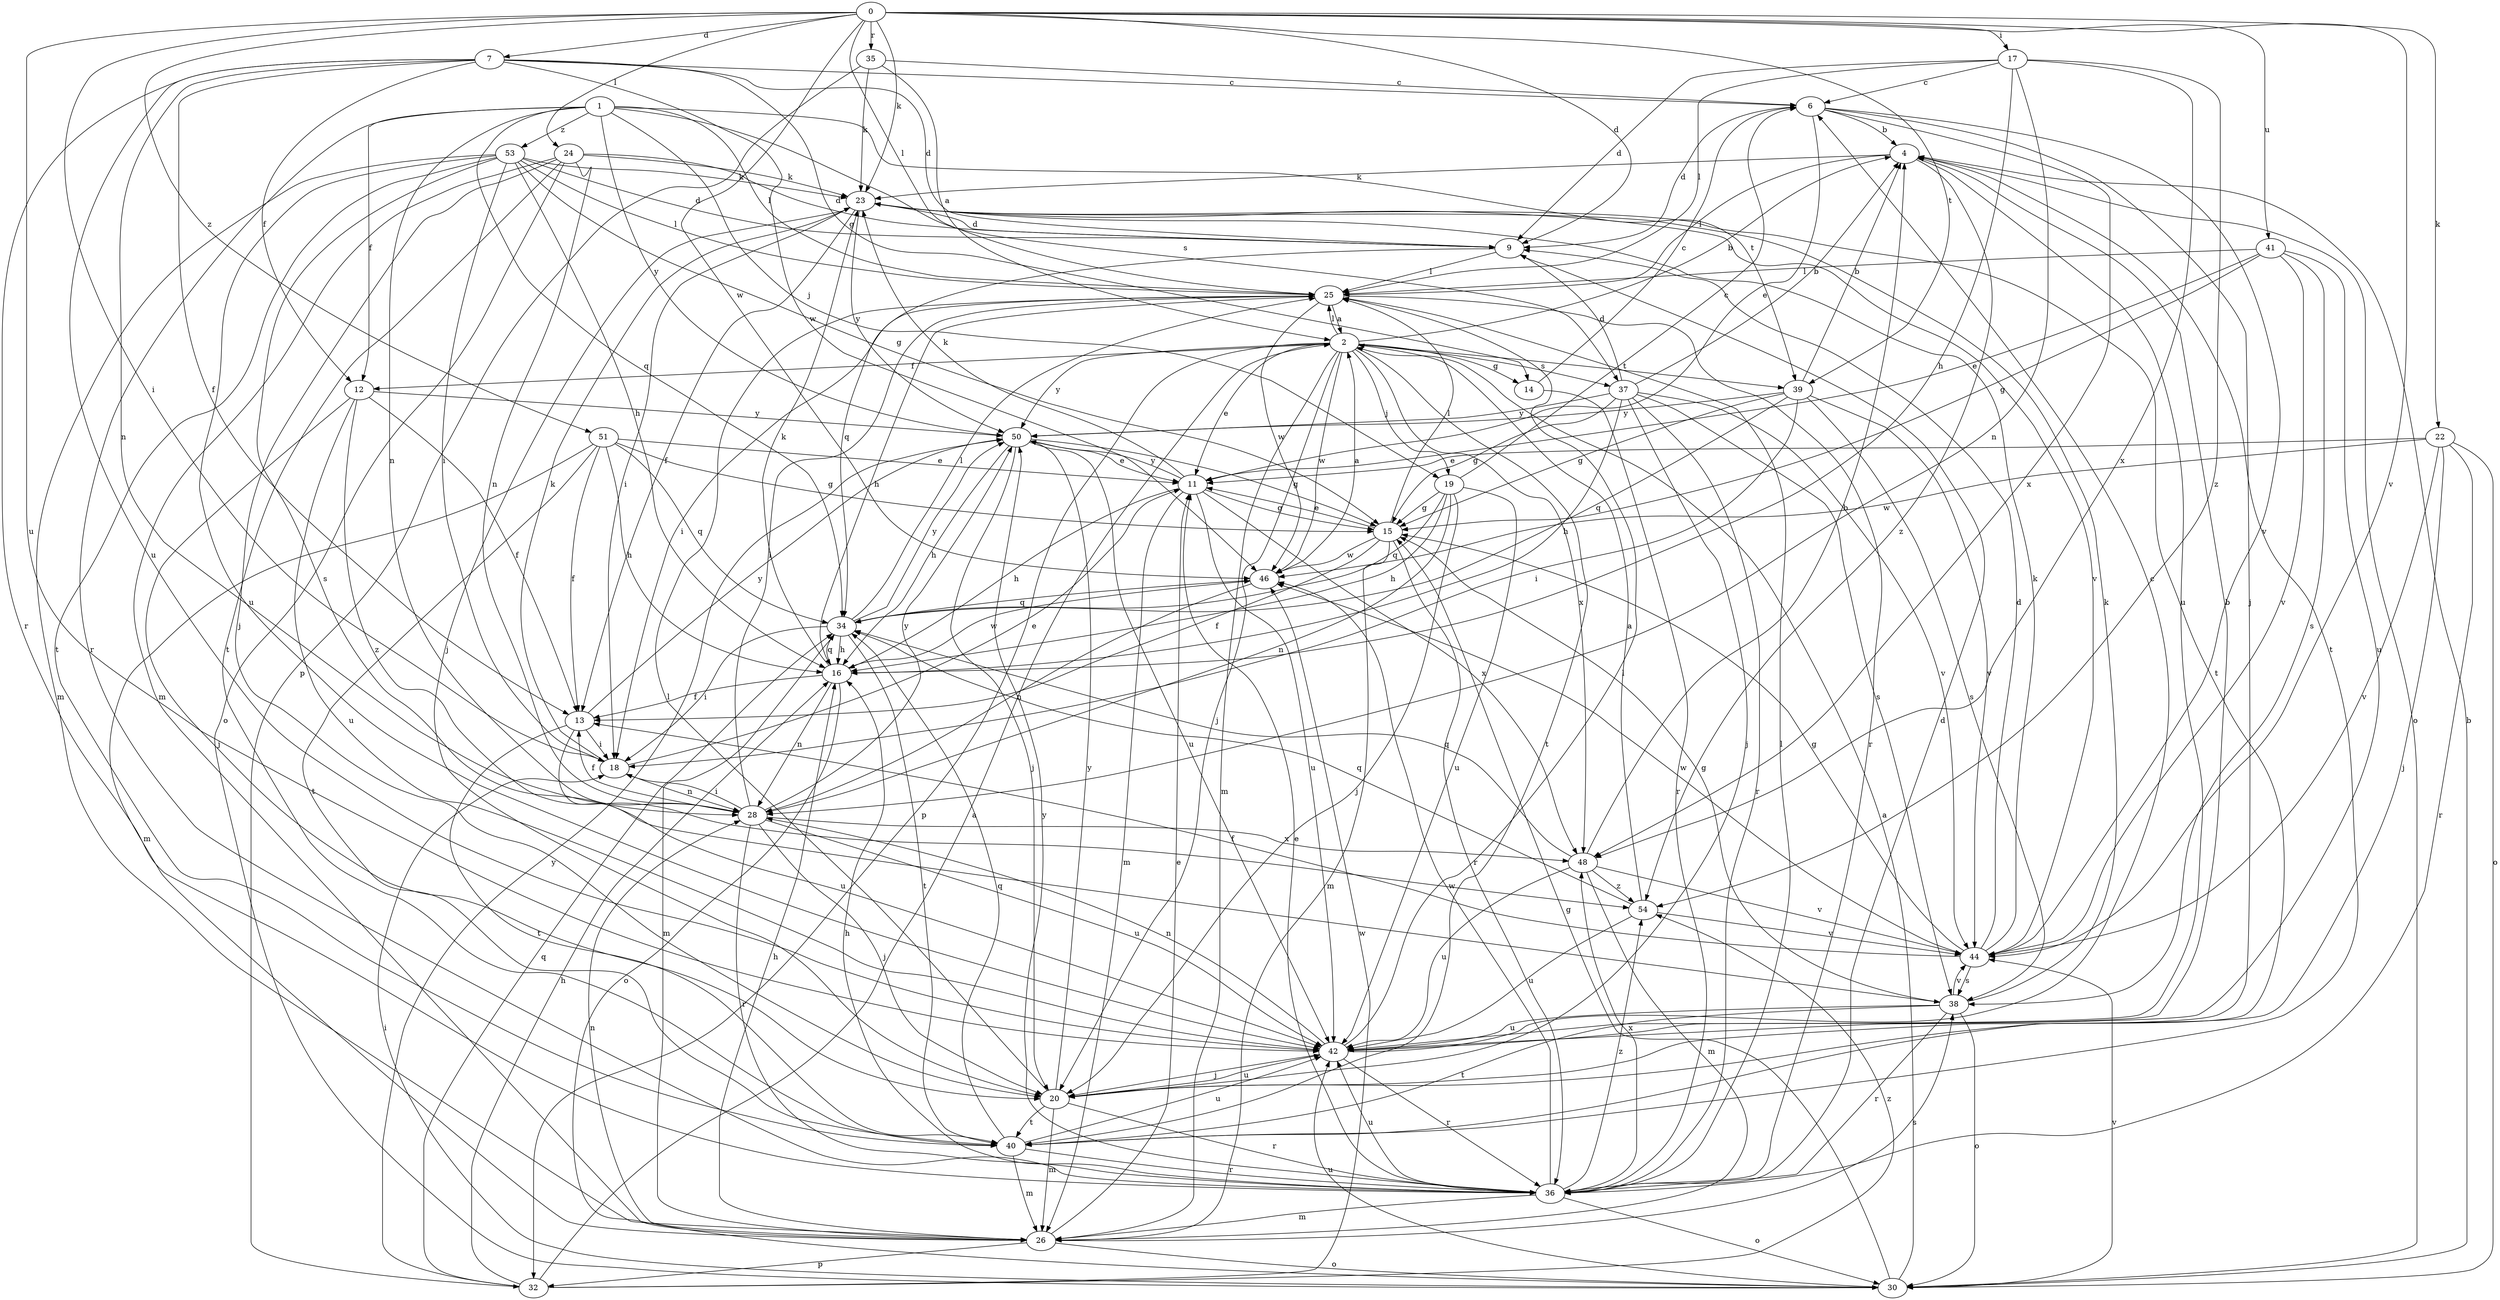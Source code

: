 strict digraph  {
0;
1;
2;
4;
6;
7;
9;
11;
12;
13;
14;
15;
16;
17;
18;
19;
20;
22;
23;
24;
25;
26;
28;
30;
32;
34;
35;
36;
37;
38;
39;
40;
41;
42;
44;
46;
48;
50;
51;
53;
54;
0 -> 7  [label=d];
0 -> 9  [label=d];
0 -> 17  [label=i];
0 -> 18  [label=i];
0 -> 22  [label=k];
0 -> 23  [label=k];
0 -> 24  [label=l];
0 -> 25  [label=l];
0 -> 35  [label=r];
0 -> 39  [label=t];
0 -> 41  [label=u];
0 -> 42  [label=u];
0 -> 44  [label=v];
0 -> 46  [label=w];
0 -> 51  [label=z];
1 -> 12  [label=f];
1 -> 19  [label=j];
1 -> 25  [label=l];
1 -> 28  [label=n];
1 -> 34  [label=q];
1 -> 36  [label=r];
1 -> 37  [label=s];
1 -> 39  [label=t];
1 -> 50  [label=y];
1 -> 53  [label=z];
2 -> 4  [label=b];
2 -> 11  [label=e];
2 -> 12  [label=f];
2 -> 14  [label=g];
2 -> 19  [label=j];
2 -> 20  [label=j];
2 -> 25  [label=l];
2 -> 26  [label=m];
2 -> 32  [label=p];
2 -> 37  [label=s];
2 -> 39  [label=t];
2 -> 40  [label=t];
2 -> 46  [label=w];
2 -> 48  [label=x];
2 -> 50  [label=y];
4 -> 23  [label=k];
4 -> 25  [label=l];
4 -> 30  [label=o];
4 -> 40  [label=t];
4 -> 42  [label=u];
4 -> 54  [label=z];
6 -> 4  [label=b];
6 -> 9  [label=d];
6 -> 11  [label=e];
6 -> 20  [label=j];
6 -> 44  [label=v];
6 -> 48  [label=x];
7 -> 6  [label=c];
7 -> 9  [label=d];
7 -> 12  [label=f];
7 -> 13  [label=f];
7 -> 14  [label=g];
7 -> 28  [label=n];
7 -> 36  [label=r];
7 -> 42  [label=u];
7 -> 46  [label=w];
9 -> 25  [label=l];
9 -> 34  [label=q];
11 -> 15  [label=g];
11 -> 16  [label=h];
11 -> 23  [label=k];
11 -> 26  [label=m];
11 -> 42  [label=u];
11 -> 48  [label=x];
11 -> 50  [label=y];
12 -> 13  [label=f];
12 -> 20  [label=j];
12 -> 42  [label=u];
12 -> 50  [label=y];
12 -> 54  [label=z];
13 -> 18  [label=i];
13 -> 40  [label=t];
13 -> 42  [label=u];
13 -> 50  [label=y];
14 -> 6  [label=c];
14 -> 36  [label=r];
15 -> 11  [label=e];
15 -> 13  [label=f];
15 -> 25  [label=l];
15 -> 26  [label=m];
15 -> 36  [label=r];
15 -> 46  [label=w];
16 -> 13  [label=f];
16 -> 23  [label=k];
16 -> 28  [label=n];
16 -> 30  [label=o];
16 -> 34  [label=q];
16 -> 46  [label=w];
17 -> 6  [label=c];
17 -> 9  [label=d];
17 -> 16  [label=h];
17 -> 25  [label=l];
17 -> 28  [label=n];
17 -> 48  [label=x];
17 -> 54  [label=z];
18 -> 11  [label=e];
18 -> 23  [label=k];
18 -> 28  [label=n];
19 -> 6  [label=c];
19 -> 15  [label=g];
19 -> 16  [label=h];
19 -> 20  [label=j];
19 -> 28  [label=n];
19 -> 34  [label=q];
19 -> 42  [label=u];
20 -> 25  [label=l];
20 -> 26  [label=m];
20 -> 36  [label=r];
20 -> 40  [label=t];
20 -> 42  [label=u];
20 -> 50  [label=y];
22 -> 11  [label=e];
22 -> 20  [label=j];
22 -> 30  [label=o];
22 -> 36  [label=r];
22 -> 44  [label=v];
22 -> 46  [label=w];
23 -> 9  [label=d];
23 -> 13  [label=f];
23 -> 18  [label=i];
23 -> 20  [label=j];
23 -> 40  [label=t];
23 -> 44  [label=v];
23 -> 50  [label=y];
24 -> 9  [label=d];
24 -> 20  [label=j];
24 -> 23  [label=k];
24 -> 26  [label=m];
24 -> 28  [label=n];
24 -> 30  [label=o];
24 -> 40  [label=t];
25 -> 2  [label=a];
25 -> 16  [label=h];
25 -> 18  [label=i];
25 -> 36  [label=r];
25 -> 46  [label=w];
26 -> 11  [label=e];
26 -> 16  [label=h];
26 -> 28  [label=n];
26 -> 30  [label=o];
26 -> 32  [label=p];
26 -> 38  [label=s];
28 -> 13  [label=f];
28 -> 18  [label=i];
28 -> 20  [label=j];
28 -> 25  [label=l];
28 -> 36  [label=r];
28 -> 42  [label=u];
28 -> 48  [label=x];
28 -> 50  [label=y];
30 -> 2  [label=a];
30 -> 4  [label=b];
30 -> 15  [label=g];
30 -> 18  [label=i];
30 -> 42  [label=u];
30 -> 44  [label=v];
32 -> 2  [label=a];
32 -> 16  [label=h];
32 -> 34  [label=q];
32 -> 46  [label=w];
32 -> 50  [label=y];
32 -> 54  [label=z];
34 -> 16  [label=h];
34 -> 18  [label=i];
34 -> 25  [label=l];
34 -> 26  [label=m];
34 -> 40  [label=t];
34 -> 50  [label=y];
35 -> 2  [label=a];
35 -> 6  [label=c];
35 -> 23  [label=k];
35 -> 32  [label=p];
36 -> 9  [label=d];
36 -> 11  [label=e];
36 -> 16  [label=h];
36 -> 25  [label=l];
36 -> 26  [label=m];
36 -> 30  [label=o];
36 -> 42  [label=u];
36 -> 46  [label=w];
36 -> 48  [label=x];
36 -> 50  [label=y];
36 -> 54  [label=z];
37 -> 4  [label=b];
37 -> 9  [label=d];
37 -> 15  [label=g];
37 -> 16  [label=h];
37 -> 20  [label=j];
37 -> 36  [label=r];
37 -> 38  [label=s];
37 -> 44  [label=v];
37 -> 50  [label=y];
38 -> 15  [label=g];
38 -> 23  [label=k];
38 -> 30  [label=o];
38 -> 36  [label=r];
38 -> 40  [label=t];
38 -> 42  [label=u];
38 -> 44  [label=v];
39 -> 4  [label=b];
39 -> 15  [label=g];
39 -> 18  [label=i];
39 -> 34  [label=q];
39 -> 38  [label=s];
39 -> 44  [label=v];
39 -> 50  [label=y];
40 -> 26  [label=m];
40 -> 34  [label=q];
40 -> 36  [label=r];
40 -> 42  [label=u];
41 -> 11  [label=e];
41 -> 15  [label=g];
41 -> 25  [label=l];
41 -> 38  [label=s];
41 -> 42  [label=u];
41 -> 44  [label=v];
42 -> 4  [label=b];
42 -> 6  [label=c];
42 -> 20  [label=j];
42 -> 25  [label=l];
42 -> 28  [label=n];
42 -> 36  [label=r];
44 -> 9  [label=d];
44 -> 13  [label=f];
44 -> 15  [label=g];
44 -> 23  [label=k];
44 -> 38  [label=s];
44 -> 46  [label=w];
46 -> 2  [label=a];
46 -> 28  [label=n];
46 -> 34  [label=q];
48 -> 4  [label=b];
48 -> 26  [label=m];
48 -> 34  [label=q];
48 -> 42  [label=u];
48 -> 44  [label=v];
48 -> 54  [label=z];
50 -> 11  [label=e];
50 -> 15  [label=g];
50 -> 16  [label=h];
50 -> 20  [label=j];
50 -> 42  [label=u];
51 -> 11  [label=e];
51 -> 13  [label=f];
51 -> 15  [label=g];
51 -> 16  [label=h];
51 -> 26  [label=m];
51 -> 34  [label=q];
51 -> 40  [label=t];
53 -> 9  [label=d];
53 -> 15  [label=g];
53 -> 16  [label=h];
53 -> 18  [label=i];
53 -> 23  [label=k];
53 -> 25  [label=l];
53 -> 26  [label=m];
53 -> 38  [label=s];
53 -> 40  [label=t];
53 -> 42  [label=u];
54 -> 2  [label=a];
54 -> 34  [label=q];
54 -> 42  [label=u];
54 -> 44  [label=v];
}
